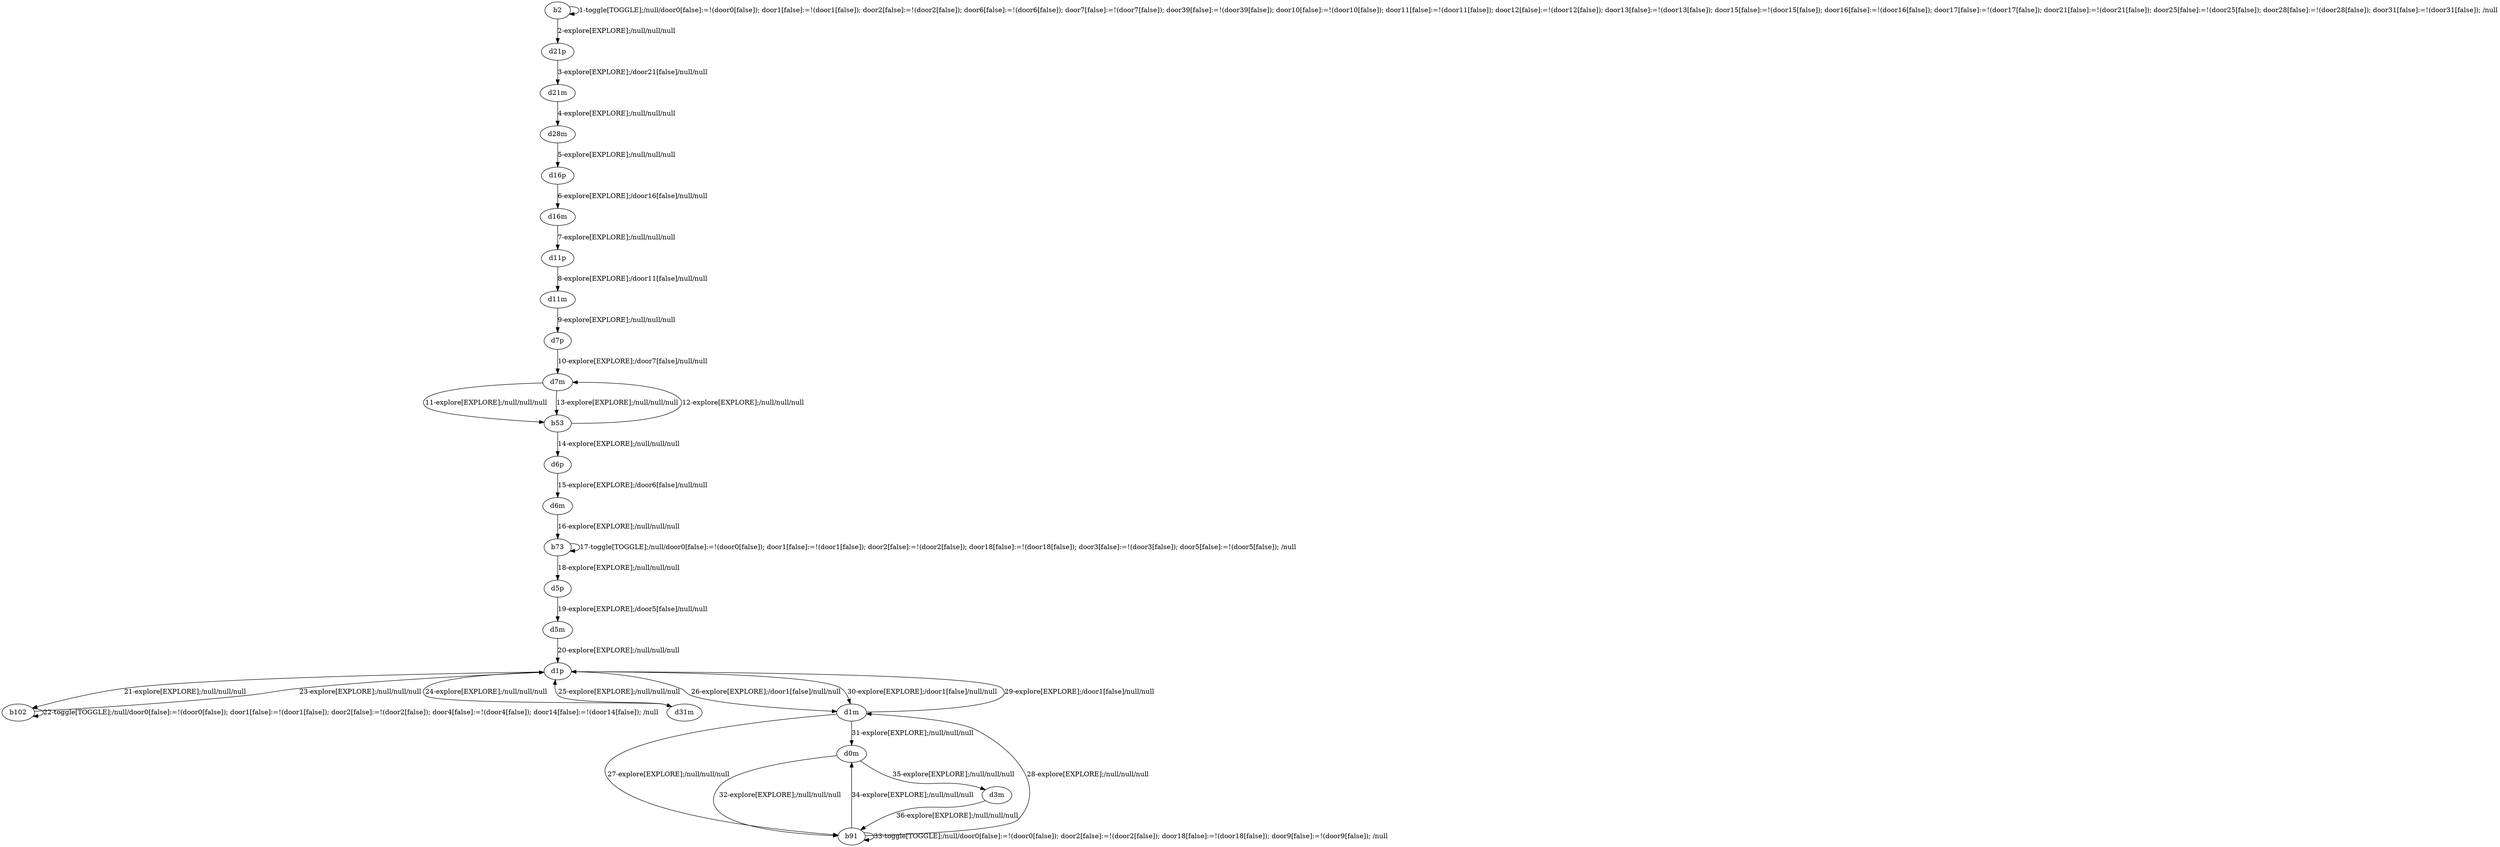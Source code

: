 # Total number of goals covered by this test: 1
# d3m --> b91

digraph g {
"b2" -> "b2" [label = "1-toggle[TOGGLE];/null/door0[false]:=!(door0[false]); door1[false]:=!(door1[false]); door2[false]:=!(door2[false]); door6[false]:=!(door6[false]); door7[false]:=!(door7[false]); door39[false]:=!(door39[false]); door10[false]:=!(door10[false]); door11[false]:=!(door11[false]); door12[false]:=!(door12[false]); door13[false]:=!(door13[false]); door15[false]:=!(door15[false]); door16[false]:=!(door16[false]); door17[false]:=!(door17[false]); door21[false]:=!(door21[false]); door25[false]:=!(door25[false]); door28[false]:=!(door28[false]); door31[false]:=!(door31[false]); /null"];
"b2" -> "d21p" [label = "2-explore[EXPLORE];/null/null/null"];
"d21p" -> "d21m" [label = "3-explore[EXPLORE];/door21[false]/null/null"];
"d21m" -> "d28m" [label = "4-explore[EXPLORE];/null/null/null"];
"d28m" -> "d16p" [label = "5-explore[EXPLORE];/null/null/null"];
"d16p" -> "d16m" [label = "6-explore[EXPLORE];/door16[false]/null/null"];
"d16m" -> "d11p" [label = "7-explore[EXPLORE];/null/null/null"];
"d11p" -> "d11m" [label = "8-explore[EXPLORE];/door11[false]/null/null"];
"d11m" -> "d7p" [label = "9-explore[EXPLORE];/null/null/null"];
"d7p" -> "d7m" [label = "10-explore[EXPLORE];/door7[false]/null/null"];
"d7m" -> "b53" [label = "11-explore[EXPLORE];/null/null/null"];
"b53" -> "d7m" [label = "12-explore[EXPLORE];/null/null/null"];
"d7m" -> "b53" [label = "13-explore[EXPLORE];/null/null/null"];
"b53" -> "d6p" [label = "14-explore[EXPLORE];/null/null/null"];
"d6p" -> "d6m" [label = "15-explore[EXPLORE];/door6[false]/null/null"];
"d6m" -> "b73" [label = "16-explore[EXPLORE];/null/null/null"];
"b73" -> "b73" [label = "17-toggle[TOGGLE];/null/door0[false]:=!(door0[false]); door1[false]:=!(door1[false]); door2[false]:=!(door2[false]); door18[false]:=!(door18[false]); door3[false]:=!(door3[false]); door5[false]:=!(door5[false]); /null"];
"b73" -> "d5p" [label = "18-explore[EXPLORE];/null/null/null"];
"d5p" -> "d5m" [label = "19-explore[EXPLORE];/door5[false]/null/null"];
"d5m" -> "d1p" [label = "20-explore[EXPLORE];/null/null/null"];
"d1p" -> "b102" [label = "21-explore[EXPLORE];/null/null/null"];
"b102" -> "b102" [label = "22-toggle[TOGGLE];/null/door0[false]:=!(door0[false]); door1[false]:=!(door1[false]); door2[false]:=!(door2[false]); door4[false]:=!(door4[false]); door14[false]:=!(door14[false]); /null"];
"b102" -> "d1p" [label = "23-explore[EXPLORE];/null/null/null"];
"d1p" -> "d31m" [label = "24-explore[EXPLORE];/null/null/null"];
"d31m" -> "d1p" [label = "25-explore[EXPLORE];/null/null/null"];
"d1p" -> "d1m" [label = "26-explore[EXPLORE];/door1[false]/null/null"];
"d1m" -> "b91" [label = "27-explore[EXPLORE];/null/null/null"];
"b91" -> "d1m" [label = "28-explore[EXPLORE];/null/null/null"];
"d1m" -> "d1p" [label = "29-explore[EXPLORE];/door1[false]/null/null"];
"d1p" -> "d1m" [label = "30-explore[EXPLORE];/door1[false]/null/null"];
"d1m" -> "d0m" [label = "31-explore[EXPLORE];/null/null/null"];
"d0m" -> "b91" [label = "32-explore[EXPLORE];/null/null/null"];
"b91" -> "b91" [label = "33-toggle[TOGGLE];/null/door0[false]:=!(door0[false]); door2[false]:=!(door2[false]); door18[false]:=!(door18[false]); door9[false]:=!(door9[false]); /null"];
"b91" -> "d0m" [label = "34-explore[EXPLORE];/null/null/null"];
"d0m" -> "d3m" [label = "35-explore[EXPLORE];/null/null/null"];
"d3m" -> "b91" [label = "36-explore[EXPLORE];/null/null/null"];
}